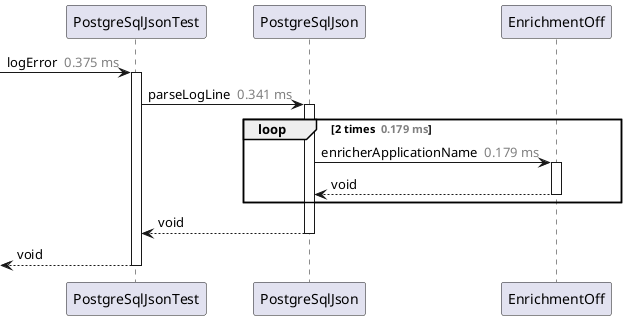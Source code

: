@startuml

participant PostgreSqlJsonTest as "PostgreSqlJsonTest"
participant PostgreSqlJson as "PostgreSqlJson"
participant EnrichmentOff as "EnrichmentOff"
  [->PostgreSqlJsonTest: logError <color:gray> 0.375 ms</color>
  activate PostgreSqlJsonTest
    PostgreSqlJsonTest->PostgreSqlJson: parseLogLine <color:gray> 0.341 ms</color>
    activate PostgreSqlJson
      Loop 2 times <color:gray> 0.179 ms</color>
        PostgreSqlJson->EnrichmentOff: enricherApplicationName <color:gray> 0.179 ms</color>
        activate EnrichmentOff
        PostgreSqlJson<--EnrichmentOff: void
        deactivate EnrichmentOff
      End
    PostgreSqlJsonTest<--PostgreSqlJson: void
    deactivate PostgreSqlJson
  [<--PostgreSqlJsonTest: void
  deactivate PostgreSqlJsonTest
@enduml